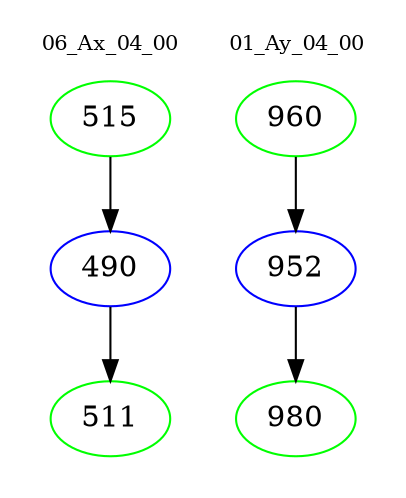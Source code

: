 digraph{
subgraph cluster_0 {
color = white
label = "06_Ax_04_00";
fontsize=10;
T0_515 [label="515", color="green"]
T0_515 -> T0_490 [color="black"]
T0_490 [label="490", color="blue"]
T0_490 -> T0_511 [color="black"]
T0_511 [label="511", color="green"]
}
subgraph cluster_1 {
color = white
label = "01_Ay_04_00";
fontsize=10;
T1_960 [label="960", color="green"]
T1_960 -> T1_952 [color="black"]
T1_952 [label="952", color="blue"]
T1_952 -> T1_980 [color="black"]
T1_980 [label="980", color="green"]
}
}
